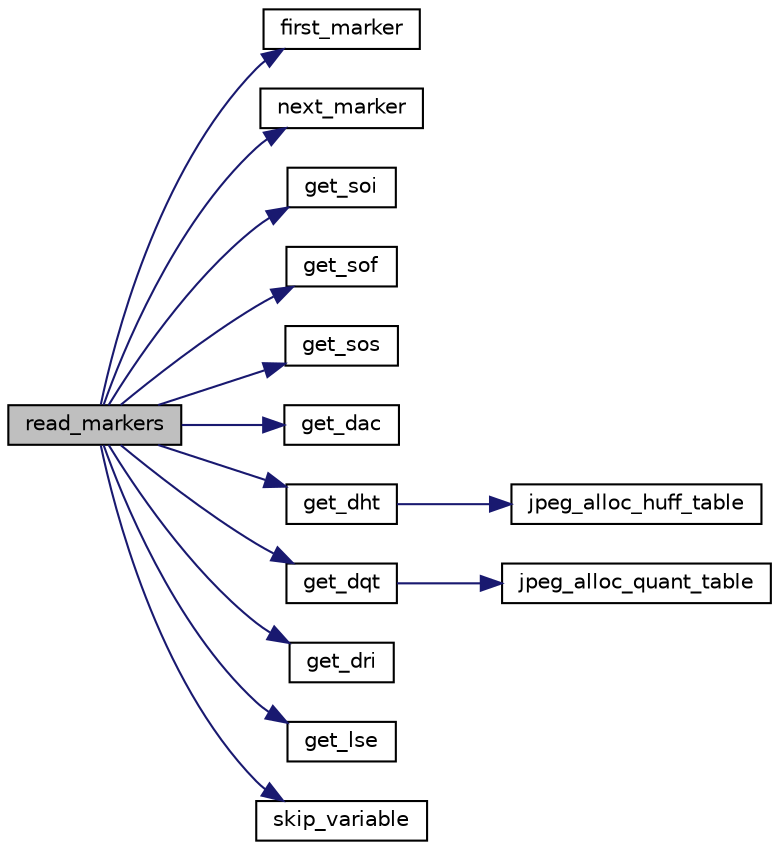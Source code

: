 digraph "read_markers"
{
 // LATEX_PDF_SIZE
  bgcolor="transparent";
  edge [fontname="Helvetica",fontsize="10",labelfontname="Helvetica",labelfontsize="10"];
  node [fontname="Helvetica",fontsize="10",shape=record];
  rankdir="LR";
  Node119 [label="read_markers",height=0.2,width=0.4,color="black", fillcolor="grey75", style="filled", fontcolor="black",tooltip=" "];
  Node119 -> Node120 [color="midnightblue",fontsize="10",style="solid"];
  Node120 [label="first_marker",height=0.2,width=0.4,color="black",URL="$jdmarker_8c.html#a19b70465fd94f29d414d4ce11d2656ee",tooltip=" "];
  Node119 -> Node121 [color="midnightblue",fontsize="10",style="solid"];
  Node121 [label="next_marker",height=0.2,width=0.4,color="black",URL="$jdmarker_8c.html#ac22171f29bb541cfcb932f0903102c45",tooltip=" "];
  Node119 -> Node122 [color="midnightblue",fontsize="10",style="solid"];
  Node122 [label="get_soi",height=0.2,width=0.4,color="black",URL="$jdmarker_8c.html#afdd1d684e02317cbcd4034508275a0df",tooltip=" "];
  Node119 -> Node123 [color="midnightblue",fontsize="10",style="solid"];
  Node123 [label="get_sof",height=0.2,width=0.4,color="black",URL="$jdmarker_8c.html#a00b567999ea5c09aab86756f5ef19219",tooltip=" "];
  Node119 -> Node124 [color="midnightblue",fontsize="10",style="solid"];
  Node124 [label="get_sos",height=0.2,width=0.4,color="black",URL="$jdmarker_8c.html#aec23916e5e625b771e766d41f457bb18",tooltip=" "];
  Node119 -> Node125 [color="midnightblue",fontsize="10",style="solid"];
  Node125 [label="get_dac",height=0.2,width=0.4,color="black",URL="$jdmarker_8c.html#a3bb0bfa69f4961efecdf334c4582ca99",tooltip=" "];
  Node119 -> Node126 [color="midnightblue",fontsize="10",style="solid"];
  Node126 [label="get_dht",height=0.2,width=0.4,color="black",URL="$jdmarker_8c.html#ad09ef619b094cb03fb9c10df65c6ccd2",tooltip=" "];
  Node126 -> Node127 [color="midnightblue",fontsize="10",style="solid"];
  Node127 [label="jpeg_alloc_huff_table",height=0.2,width=0.4,color="black",URL="$jcomapi_8c.html#af6d023a98d48599258237efa5cc82abf",tooltip=" "];
  Node119 -> Node128 [color="midnightblue",fontsize="10",style="solid"];
  Node128 [label="get_dqt",height=0.2,width=0.4,color="black",URL="$jdmarker_8c.html#ae8cd99feb65fb3bf3e1aca7ea5aa1087",tooltip=" "];
  Node128 -> Node129 [color="midnightblue",fontsize="10",style="solid"];
  Node129 [label="jpeg_alloc_quant_table",height=0.2,width=0.4,color="black",URL="$jcomapi_8c.html#a35ec363fdb52d55181a8d786944b5cb4",tooltip=" "];
  Node119 -> Node130 [color="midnightblue",fontsize="10",style="solid"];
  Node130 [label="get_dri",height=0.2,width=0.4,color="black",URL="$jdmarker_8c.html#aa9a14e7eb5b230749c084f655693a114",tooltip=" "];
  Node119 -> Node131 [color="midnightblue",fontsize="10",style="solid"];
  Node131 [label="get_lse",height=0.2,width=0.4,color="black",URL="$jdmarker_8c.html#a7146cbc98c33e7bdd8beccfe9be7d8d8",tooltip=" "];
  Node119 -> Node132 [color="midnightblue",fontsize="10",style="solid"];
  Node132 [label="skip_variable",height=0.2,width=0.4,color="black",URL="$jdmarker_8c.html#a3e27a348c35d6008c19ace382ec756d0",tooltip=" "];
}
